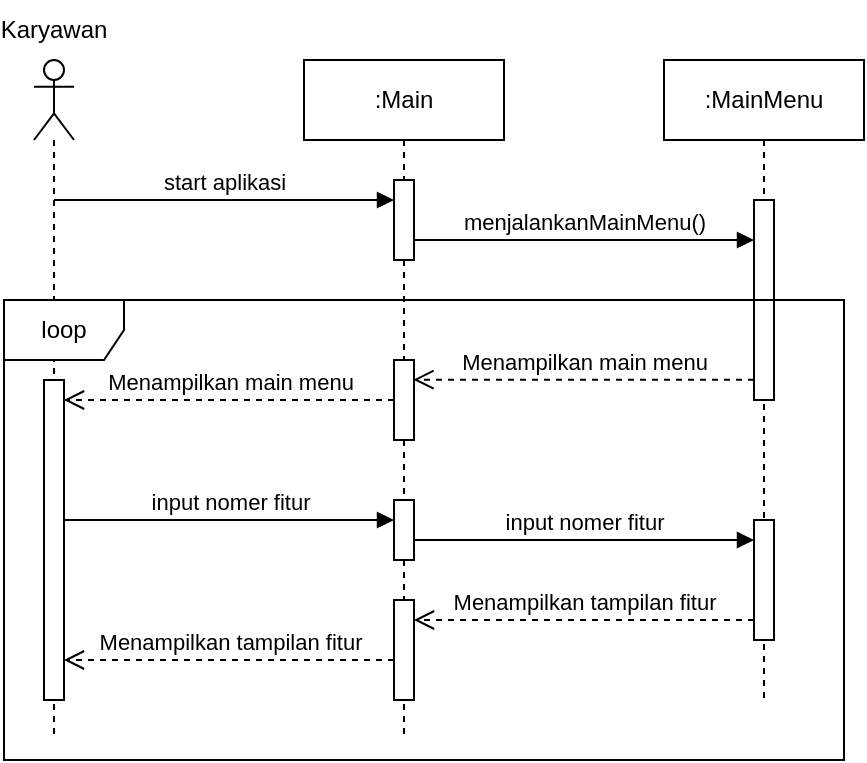 <mxfile version="20.8.16" type="device"><diagram name="Page-1" id="wiEnTU72ifMgt8ayTTiz"><mxGraphModel dx="606" dy="731" grid="1" gridSize="10" guides="1" tooltips="1" connect="1" arrows="1" fold="1" page="1" pageScale="1" pageWidth="850" pageHeight="1100" math="0" shadow="0"><root><mxCell id="0"/><mxCell id="1" parent="0"/><mxCell id="v1N2nrFoGdZla_qGfWwL-1" value="" style="shape=umlLifeline;participant=umlActor;perimeter=lifelinePerimeter;whiteSpace=wrap;html=1;container=1;collapsible=0;recursiveResize=0;verticalAlign=top;spacingTop=36;outlineConnect=0;" vertex="1" parent="1"><mxGeometry x="165" y="240" width="20" height="340" as="geometry"/></mxCell><mxCell id="v1N2nrFoGdZla_qGfWwL-6" value="" style="html=1;points=[];perimeter=orthogonalPerimeter;" vertex="1" parent="v1N2nrFoGdZla_qGfWwL-1"><mxGeometry x="5" y="160" width="10" height="160" as="geometry"/></mxCell><mxCell id="v1N2nrFoGdZla_qGfWwL-2" value="Karyawan" style="text;html=1;strokeColor=none;fillColor=none;align=center;verticalAlign=middle;whiteSpace=wrap;rounded=0;" vertex="1" parent="1"><mxGeometry x="160" y="210" width="30" height="30" as="geometry"/></mxCell><mxCell id="v1N2nrFoGdZla_qGfWwL-3" value=":Main" style="shape=umlLifeline;perimeter=lifelinePerimeter;whiteSpace=wrap;html=1;container=1;collapsible=0;recursiveResize=0;outlineConnect=0;" vertex="1" parent="1"><mxGeometry x="300" y="240" width="100" height="340" as="geometry"/></mxCell><mxCell id="v1N2nrFoGdZla_qGfWwL-7" value="" style="html=1;points=[];perimeter=orthogonalPerimeter;" vertex="1" parent="v1N2nrFoGdZla_qGfWwL-3"><mxGeometry x="45" y="60" width="10" height="40" as="geometry"/></mxCell><mxCell id="v1N2nrFoGdZla_qGfWwL-11" value="" style="html=1;points=[];perimeter=orthogonalPerimeter;" vertex="1" parent="v1N2nrFoGdZla_qGfWwL-3"><mxGeometry x="45" y="150" width="10" height="40" as="geometry"/></mxCell><mxCell id="v1N2nrFoGdZla_qGfWwL-14" value="" style="html=1;points=[];perimeter=orthogonalPerimeter;" vertex="1" parent="v1N2nrFoGdZla_qGfWwL-3"><mxGeometry x="45" y="220" width="10" height="30" as="geometry"/></mxCell><mxCell id="v1N2nrFoGdZla_qGfWwL-18" value="" style="html=1;points=[];perimeter=orthogonalPerimeter;" vertex="1" parent="v1N2nrFoGdZla_qGfWwL-3"><mxGeometry x="45" y="270" width="10" height="50" as="geometry"/></mxCell><mxCell id="v1N2nrFoGdZla_qGfWwL-4" value=":MainMenu" style="shape=umlLifeline;perimeter=lifelinePerimeter;whiteSpace=wrap;html=1;container=1;collapsible=0;recursiveResize=0;outlineConnect=0;" vertex="1" parent="1"><mxGeometry x="480" y="240" width="100" height="320" as="geometry"/></mxCell><mxCell id="v1N2nrFoGdZla_qGfWwL-5" value="" style="html=1;points=[];perimeter=orthogonalPerimeter;" vertex="1" parent="v1N2nrFoGdZla_qGfWwL-4"><mxGeometry x="45" y="70" width="10" height="100" as="geometry"/></mxCell><mxCell id="v1N2nrFoGdZla_qGfWwL-16" value="" style="html=1;points=[];perimeter=orthogonalPerimeter;" vertex="1" parent="v1N2nrFoGdZla_qGfWwL-4"><mxGeometry x="45" y="230" width="10" height="60" as="geometry"/></mxCell><mxCell id="v1N2nrFoGdZla_qGfWwL-8" value="start aplikasi" style="html=1;verticalAlign=bottom;endArrow=block;rounded=0;" edge="1" parent="1" source="v1N2nrFoGdZla_qGfWwL-1" target="v1N2nrFoGdZla_qGfWwL-7"><mxGeometry width="80" relative="1" as="geometry"><mxPoint x="220" y="330" as="sourcePoint"/><mxPoint x="340" y="310" as="targetPoint"/><Array as="points"><mxPoint x="290" y="310"/></Array></mxGeometry></mxCell><mxCell id="v1N2nrFoGdZla_qGfWwL-9" value="menjalankanMainMenu()" style="html=1;verticalAlign=bottom;endArrow=block;rounded=0;" edge="1" parent="1" source="v1N2nrFoGdZla_qGfWwL-7" target="v1N2nrFoGdZla_qGfWwL-5"><mxGeometry x="0.002" width="80" relative="1" as="geometry"><mxPoint x="360.0" y="340" as="sourcePoint"/><mxPoint x="489.69" y="340" as="targetPoint"/><Array as="points"><mxPoint x="390" y="330"/><mxPoint x="480" y="330"/></Array><mxPoint as="offset"/></mxGeometry></mxCell><mxCell id="v1N2nrFoGdZla_qGfWwL-12" value="Menampilkan main menu" style="html=1;verticalAlign=bottom;endArrow=open;dashed=1;endSize=8;rounded=0;entryX=0.973;entryY=0.246;entryDx=0;entryDy=0;entryPerimeter=0;" edge="1" parent="1" source="v1N2nrFoGdZla_qGfWwL-5" target="v1N2nrFoGdZla_qGfWwL-11"><mxGeometry relative="1" as="geometry"><mxPoint x="520" y="400" as="sourcePoint"/><mxPoint x="400" y="400" as="targetPoint"/></mxGeometry></mxCell><mxCell id="v1N2nrFoGdZla_qGfWwL-13" value="Menampilkan main menu" style="html=1;verticalAlign=bottom;endArrow=open;dashed=1;endSize=8;rounded=0;" edge="1" parent="1" source="v1N2nrFoGdZla_qGfWwL-11" target="v1N2nrFoGdZla_qGfWwL-6"><mxGeometry relative="1" as="geometry"><mxPoint x="334.77" y="409.84" as="sourcePoint"/><mxPoint x="160.0" y="409.84" as="targetPoint"/></mxGeometry></mxCell><mxCell id="v1N2nrFoGdZla_qGfWwL-15" value="input nomer fitur" style="html=1;verticalAlign=bottom;endArrow=block;rounded=0;" edge="1" parent="1" source="v1N2nrFoGdZla_qGfWwL-6" target="v1N2nrFoGdZla_qGfWwL-14"><mxGeometry width="80" relative="1" as="geometry"><mxPoint x="185.0" y="470" as="sourcePoint"/><mxPoint x="355.19" y="470" as="targetPoint"/><Array as="points"><mxPoint x="300.19" y="470"/></Array></mxGeometry></mxCell><mxCell id="v1N2nrFoGdZla_qGfWwL-17" value="input nomer fitur" style="html=1;verticalAlign=bottom;endArrow=block;rounded=0;" edge="1" parent="1" source="v1N2nrFoGdZla_qGfWwL-14"><mxGeometry width="80" relative="1" as="geometry"><mxPoint x="360" y="480.16" as="sourcePoint"/><mxPoint x="525" y="480" as="targetPoint"/><Array as="points"><mxPoint x="480.19" y="480"/></Array></mxGeometry></mxCell><mxCell id="v1N2nrFoGdZla_qGfWwL-19" value="Menampilkan tampilan fitur" style="html=1;verticalAlign=bottom;endArrow=open;dashed=1;endSize=8;rounded=0;" edge="1" parent="1" source="v1N2nrFoGdZla_qGfWwL-16" target="v1N2nrFoGdZla_qGfWwL-18"><mxGeometry relative="1" as="geometry"><mxPoint x="520.27" y="520" as="sourcePoint"/><mxPoint x="350" y="520" as="targetPoint"/><Array as="points"><mxPoint x="450" y="520"/></Array></mxGeometry></mxCell><mxCell id="v1N2nrFoGdZla_qGfWwL-20" value="Menampilkan tampilan fitur" style="html=1;verticalAlign=bottom;endArrow=open;dashed=1;endSize=8;rounded=0;" edge="1" parent="1" source="v1N2nrFoGdZla_qGfWwL-18" target="v1N2nrFoGdZla_qGfWwL-6"><mxGeometry relative="1" as="geometry"><mxPoint x="335" y="540" as="sourcePoint"/><mxPoint x="165" y="540" as="targetPoint"/><Array as="points"><mxPoint x="260" y="540"/></Array></mxGeometry></mxCell><mxCell id="v1N2nrFoGdZla_qGfWwL-21" value="loop" style="shape=umlFrame;whiteSpace=wrap;html=1;" vertex="1" parent="1"><mxGeometry x="150" y="360" width="420" height="230" as="geometry"/></mxCell></root></mxGraphModel></diagram></mxfile>